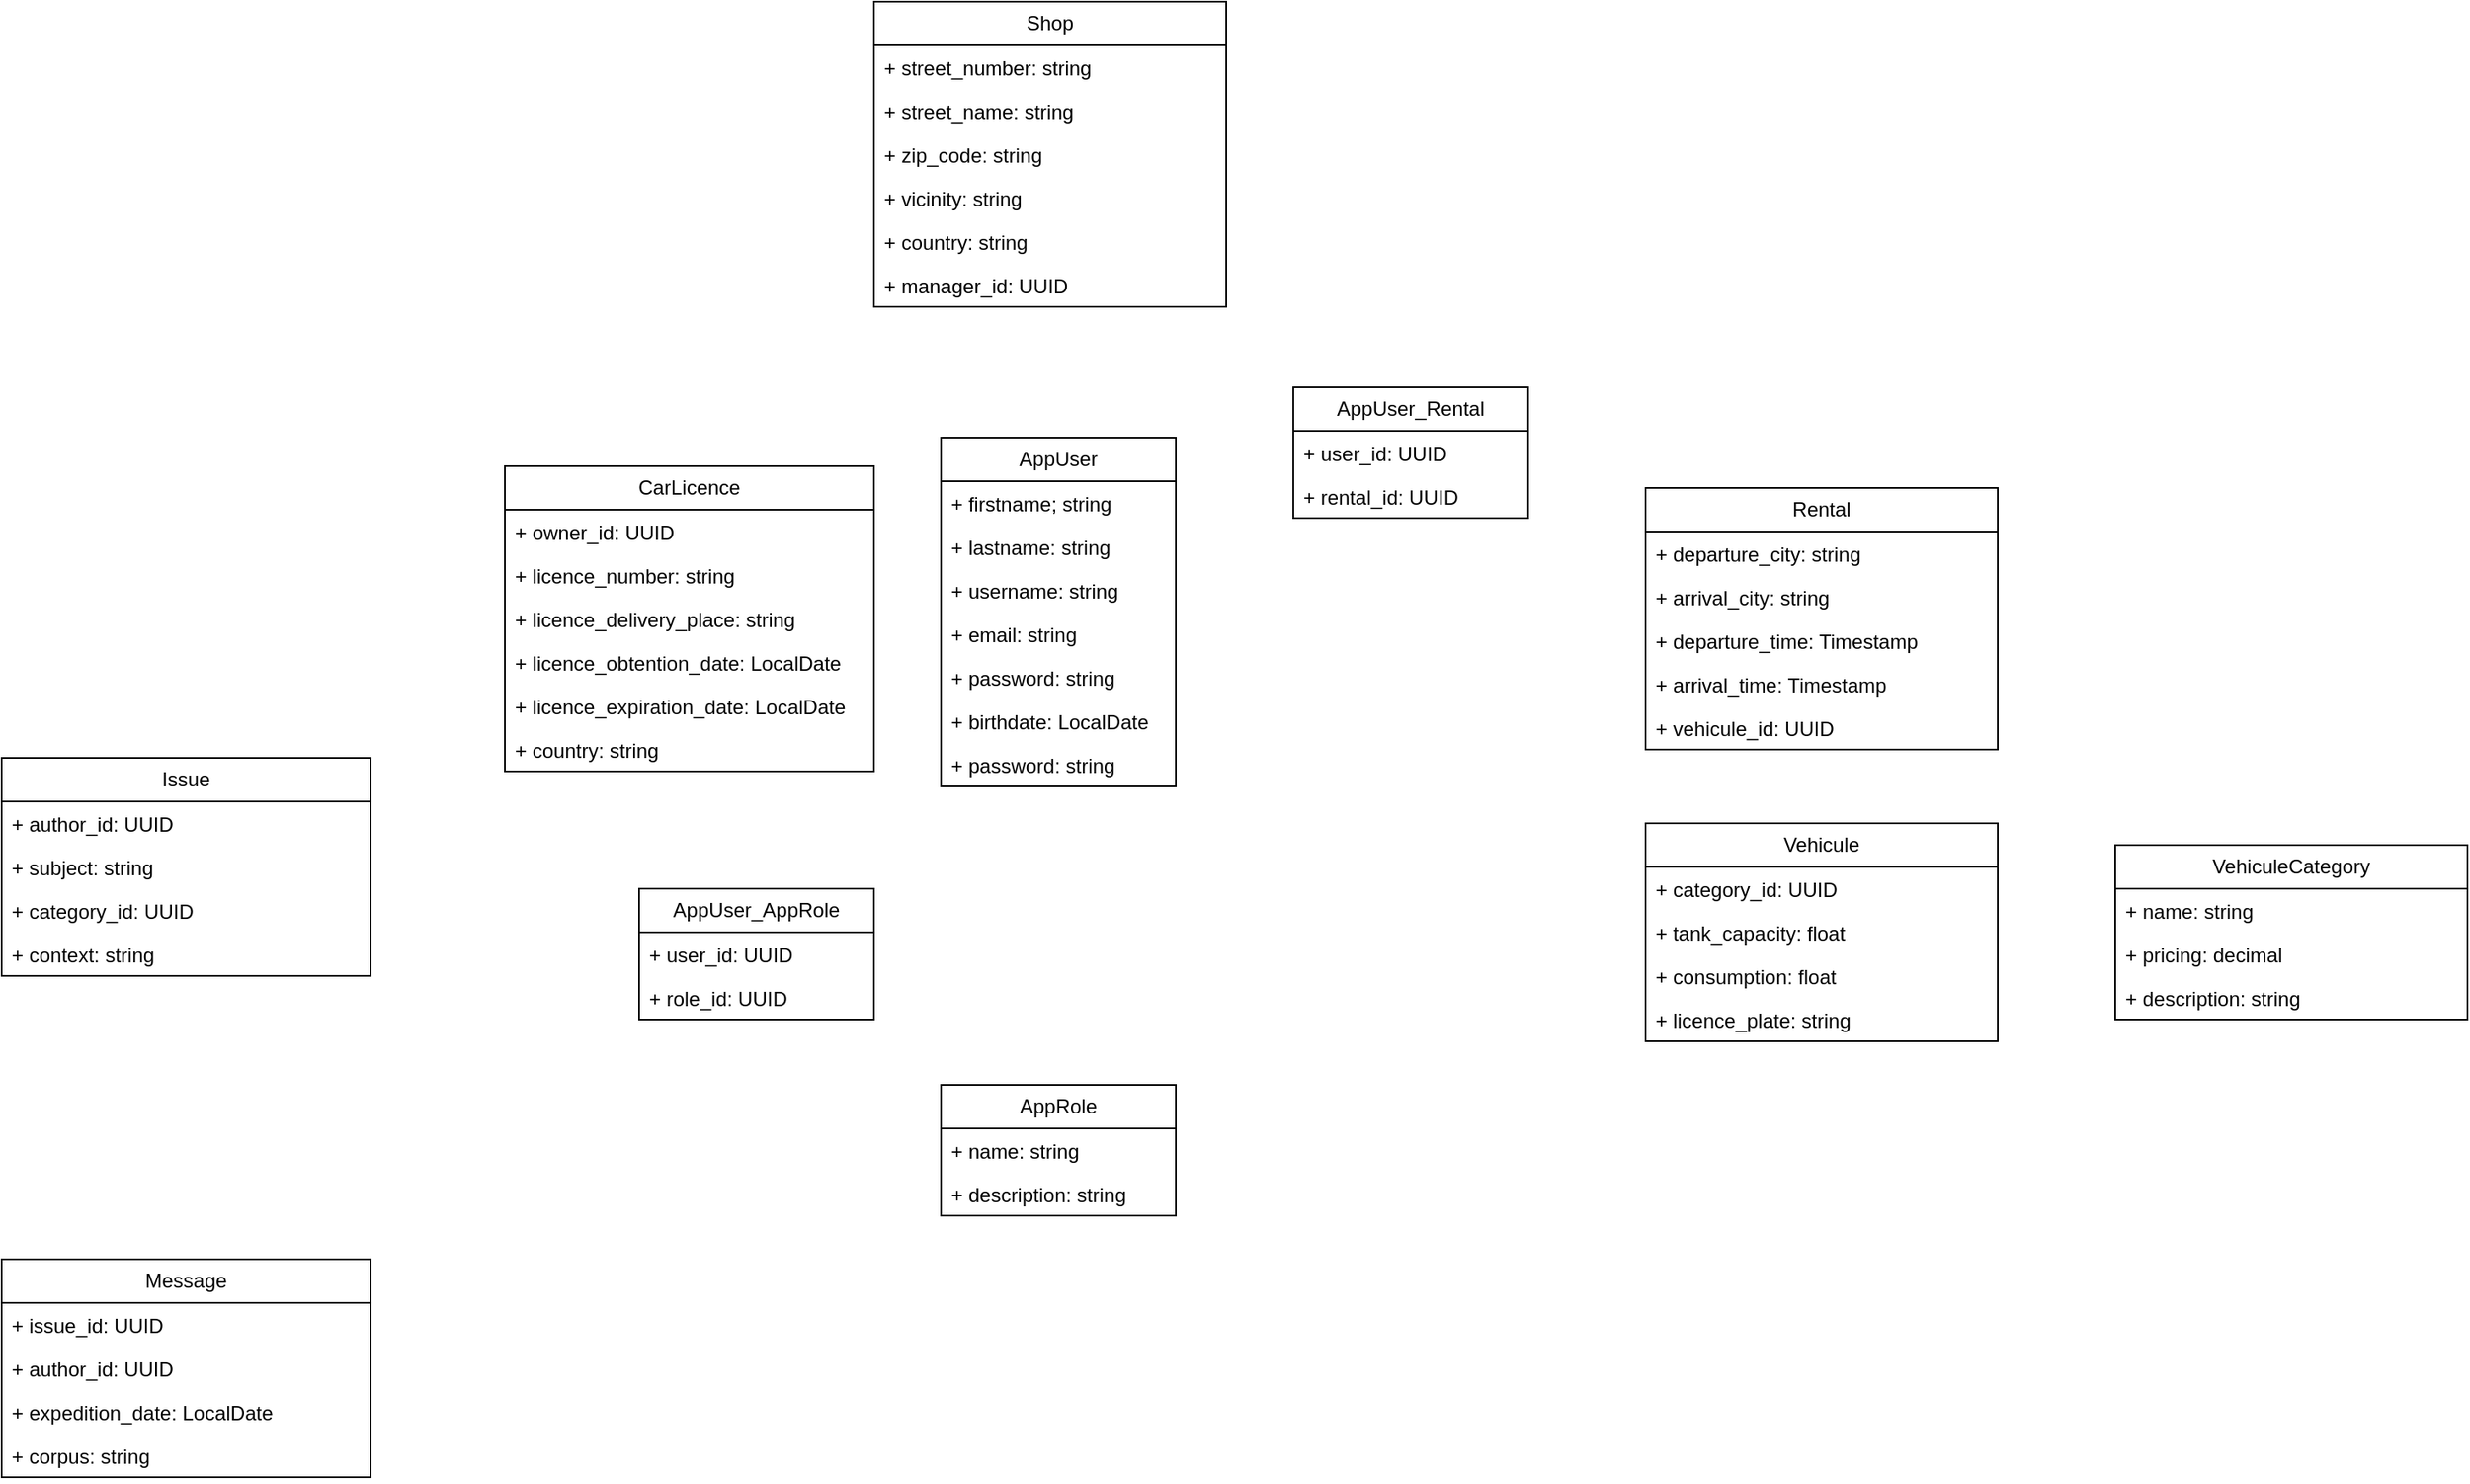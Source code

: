 <mxfile version="28.1.0">
  <diagram name="Page-1" id="xCZCbc9Ij4BI1EYgv2ij">
    <mxGraphModel dx="1689" dy="1644" grid="1" gridSize="10" guides="1" tooltips="1" connect="1" arrows="1" fold="1" page="1" pageScale="1" pageWidth="827" pageHeight="1169" math="0" shadow="0">
      <root>
        <mxCell id="0" />
        <mxCell id="1" parent="0" />
        <mxCell id="yKJz27NLmxcdpYYv9yTd-1" value="AppUser" style="swimlane;fontStyle=0;childLayout=stackLayout;horizontal=1;startSize=26;fillColor=none;horizontalStack=0;resizeParent=1;resizeParentMax=0;resizeLast=0;collapsible=1;marginBottom=0;whiteSpace=wrap;html=1;" vertex="1" parent="1">
          <mxGeometry x="170" y="60" width="140" height="208" as="geometry" />
        </mxCell>
        <mxCell id="yKJz27NLmxcdpYYv9yTd-2" value="+ firstname; string" style="text;strokeColor=none;fillColor=none;align=left;verticalAlign=top;spacingLeft=4;spacingRight=4;overflow=hidden;rotatable=0;points=[[0,0.5],[1,0.5]];portConstraint=eastwest;whiteSpace=wrap;html=1;" vertex="1" parent="yKJz27NLmxcdpYYv9yTd-1">
          <mxGeometry y="26" width="140" height="26" as="geometry" />
        </mxCell>
        <mxCell id="yKJz27NLmxcdpYYv9yTd-3" value="+ lastname: string" style="text;strokeColor=none;fillColor=none;align=left;verticalAlign=top;spacingLeft=4;spacingRight=4;overflow=hidden;rotatable=0;points=[[0,0.5],[1,0.5]];portConstraint=eastwest;whiteSpace=wrap;html=1;" vertex="1" parent="yKJz27NLmxcdpYYv9yTd-1">
          <mxGeometry y="52" width="140" height="26" as="geometry" />
        </mxCell>
        <mxCell id="yKJz27NLmxcdpYYv9yTd-4" value="+ username: string" style="text;strokeColor=none;fillColor=none;align=left;verticalAlign=top;spacingLeft=4;spacingRight=4;overflow=hidden;rotatable=0;points=[[0,0.5],[1,0.5]];portConstraint=eastwest;whiteSpace=wrap;html=1;" vertex="1" parent="yKJz27NLmxcdpYYv9yTd-1">
          <mxGeometry y="78" width="140" height="26" as="geometry" />
        </mxCell>
        <mxCell id="yKJz27NLmxcdpYYv9yTd-5" value="+ email: string" style="text;strokeColor=none;fillColor=none;align=left;verticalAlign=top;spacingLeft=4;spacingRight=4;overflow=hidden;rotatable=0;points=[[0,0.5],[1,0.5]];portConstraint=eastwest;whiteSpace=wrap;html=1;" vertex="1" parent="yKJz27NLmxcdpYYv9yTd-1">
          <mxGeometry y="104" width="140" height="26" as="geometry" />
        </mxCell>
        <mxCell id="yKJz27NLmxcdpYYv9yTd-7" value="+ password: string" style="text;strokeColor=none;fillColor=none;align=left;verticalAlign=top;spacingLeft=4;spacingRight=4;overflow=hidden;rotatable=0;points=[[0,0.5],[1,0.5]];portConstraint=eastwest;whiteSpace=wrap;html=1;" vertex="1" parent="yKJz27NLmxcdpYYv9yTd-1">
          <mxGeometry y="130" width="140" height="26" as="geometry" />
        </mxCell>
        <mxCell id="yKJz27NLmxcdpYYv9yTd-6" value="+ birthdate: LocalDate" style="text;strokeColor=none;fillColor=none;align=left;verticalAlign=top;spacingLeft=4;spacingRight=4;overflow=hidden;rotatable=0;points=[[0,0.5],[1,0.5]];portConstraint=eastwest;whiteSpace=wrap;html=1;" vertex="1" parent="yKJz27NLmxcdpYYv9yTd-1">
          <mxGeometry y="156" width="140" height="26" as="geometry" />
        </mxCell>
        <mxCell id="yKJz27NLmxcdpYYv9yTd-8" value="+ password: string" style="text;strokeColor=none;fillColor=none;align=left;verticalAlign=top;spacingLeft=4;spacingRight=4;overflow=hidden;rotatable=0;points=[[0,0.5],[1,0.5]];portConstraint=eastwest;whiteSpace=wrap;html=1;" vertex="1" parent="yKJz27NLmxcdpYYv9yTd-1">
          <mxGeometry y="182" width="140" height="26" as="geometry" />
        </mxCell>
        <mxCell id="yKJz27NLmxcdpYYv9yTd-9" value="Rental" style="swimlane;fontStyle=0;childLayout=stackLayout;horizontal=1;startSize=26;fillColor=none;horizontalStack=0;resizeParent=1;resizeParentMax=0;resizeLast=0;collapsible=1;marginBottom=0;whiteSpace=wrap;html=1;" vertex="1" parent="1">
          <mxGeometry x="590" y="90" width="210" height="156" as="geometry" />
        </mxCell>
        <mxCell id="yKJz27NLmxcdpYYv9yTd-10" value="+ departure_city: string" style="text;strokeColor=none;fillColor=none;align=left;verticalAlign=top;spacingLeft=4;spacingRight=4;overflow=hidden;rotatable=0;points=[[0,0.5],[1,0.5]];portConstraint=eastwest;whiteSpace=wrap;html=1;" vertex="1" parent="yKJz27NLmxcdpYYv9yTd-9">
          <mxGeometry y="26" width="210" height="26" as="geometry" />
        </mxCell>
        <mxCell id="yKJz27NLmxcdpYYv9yTd-11" value="+ arrival_city: string" style="text;strokeColor=none;fillColor=none;align=left;verticalAlign=top;spacingLeft=4;spacingRight=4;overflow=hidden;rotatable=0;points=[[0,0.5],[1,0.5]];portConstraint=eastwest;whiteSpace=wrap;html=1;" vertex="1" parent="yKJz27NLmxcdpYYv9yTd-9">
          <mxGeometry y="52" width="210" height="26" as="geometry" />
        </mxCell>
        <mxCell id="yKJz27NLmxcdpYYv9yTd-13" value="+ departure_time: Timestamp" style="text;strokeColor=none;fillColor=none;align=left;verticalAlign=top;spacingLeft=4;spacingRight=4;overflow=hidden;rotatable=0;points=[[0,0.5],[1,0.5]];portConstraint=eastwest;whiteSpace=wrap;html=1;" vertex="1" parent="yKJz27NLmxcdpYYv9yTd-9">
          <mxGeometry y="78" width="210" height="26" as="geometry" />
        </mxCell>
        <mxCell id="yKJz27NLmxcdpYYv9yTd-12" value="+ arrival_time: Timestamp" style="text;strokeColor=none;fillColor=none;align=left;verticalAlign=top;spacingLeft=4;spacingRight=4;overflow=hidden;rotatable=0;points=[[0,0.5],[1,0.5]];portConstraint=eastwest;whiteSpace=wrap;html=1;" vertex="1" parent="yKJz27NLmxcdpYYv9yTd-9">
          <mxGeometry y="104" width="210" height="26" as="geometry" />
        </mxCell>
        <mxCell id="yKJz27NLmxcdpYYv9yTd-14" value="+ vehicule_id: UUID" style="text;strokeColor=none;fillColor=none;align=left;verticalAlign=top;spacingLeft=4;spacingRight=4;overflow=hidden;rotatable=0;points=[[0,0.5],[1,0.5]];portConstraint=eastwest;whiteSpace=wrap;html=1;" vertex="1" parent="yKJz27NLmxcdpYYv9yTd-9">
          <mxGeometry y="130" width="210" height="26" as="geometry" />
        </mxCell>
        <mxCell id="yKJz27NLmxcdpYYv9yTd-15" value="CarLicence" style="swimlane;fontStyle=0;childLayout=stackLayout;horizontal=1;startSize=26;fillColor=none;horizontalStack=0;resizeParent=1;resizeParentMax=0;resizeLast=0;collapsible=1;marginBottom=0;whiteSpace=wrap;html=1;" vertex="1" parent="1">
          <mxGeometry x="-90" y="77" width="220" height="182" as="geometry" />
        </mxCell>
        <mxCell id="yKJz27NLmxcdpYYv9yTd-16" value="+ owner_id: UUID" style="text;strokeColor=none;fillColor=none;align=left;verticalAlign=top;spacingLeft=4;spacingRight=4;overflow=hidden;rotatable=0;points=[[0,0.5],[1,0.5]];portConstraint=eastwest;whiteSpace=wrap;html=1;" vertex="1" parent="yKJz27NLmxcdpYYv9yTd-15">
          <mxGeometry y="26" width="220" height="26" as="geometry" />
        </mxCell>
        <mxCell id="yKJz27NLmxcdpYYv9yTd-20" value="+ licence_number: string" style="text;strokeColor=none;fillColor=none;align=left;verticalAlign=top;spacingLeft=4;spacingRight=4;overflow=hidden;rotatable=0;points=[[0,0.5],[1,0.5]];portConstraint=eastwest;whiteSpace=wrap;html=1;" vertex="1" parent="yKJz27NLmxcdpYYv9yTd-15">
          <mxGeometry y="52" width="220" height="26" as="geometry" />
        </mxCell>
        <mxCell id="yKJz27NLmxcdpYYv9yTd-17" value="+ licence_delivery_place: string" style="text;strokeColor=none;fillColor=none;align=left;verticalAlign=top;spacingLeft=4;spacingRight=4;overflow=hidden;rotatable=0;points=[[0,0.5],[1,0.5]];portConstraint=eastwest;whiteSpace=wrap;html=1;" vertex="1" parent="yKJz27NLmxcdpYYv9yTd-15">
          <mxGeometry y="78" width="220" height="26" as="geometry" />
        </mxCell>
        <mxCell id="yKJz27NLmxcdpYYv9yTd-18" value="+ licence_obtention_date: LocalDate" style="text;strokeColor=none;fillColor=none;align=left;verticalAlign=top;spacingLeft=4;spacingRight=4;overflow=hidden;rotatable=0;points=[[0,0.5],[1,0.5]];portConstraint=eastwest;whiteSpace=wrap;html=1;" vertex="1" parent="yKJz27NLmxcdpYYv9yTd-15">
          <mxGeometry y="104" width="220" height="26" as="geometry" />
        </mxCell>
        <mxCell id="yKJz27NLmxcdpYYv9yTd-19" value="+ licence_expiration_date: LocalDate" style="text;strokeColor=none;fillColor=none;align=left;verticalAlign=top;spacingLeft=4;spacingRight=4;overflow=hidden;rotatable=0;points=[[0,0.5],[1,0.5]];portConstraint=eastwest;whiteSpace=wrap;html=1;" vertex="1" parent="yKJz27NLmxcdpYYv9yTd-15">
          <mxGeometry y="130" width="220" height="26" as="geometry" />
        </mxCell>
        <mxCell id="yKJz27NLmxcdpYYv9yTd-49" value="+ country: string" style="text;strokeColor=none;fillColor=none;align=left;verticalAlign=top;spacingLeft=4;spacingRight=4;overflow=hidden;rotatable=0;points=[[0,0.5],[1,0.5]];portConstraint=eastwest;whiteSpace=wrap;html=1;" vertex="1" parent="yKJz27NLmxcdpYYv9yTd-15">
          <mxGeometry y="156" width="220" height="26" as="geometry" />
        </mxCell>
        <mxCell id="yKJz27NLmxcdpYYv9yTd-21" value="Vehicule" style="swimlane;fontStyle=0;childLayout=stackLayout;horizontal=1;startSize=26;fillColor=none;horizontalStack=0;resizeParent=1;resizeParentMax=0;resizeLast=0;collapsible=1;marginBottom=0;whiteSpace=wrap;html=1;" vertex="1" parent="1">
          <mxGeometry x="590" y="290" width="210" height="130" as="geometry" />
        </mxCell>
        <mxCell id="yKJz27NLmxcdpYYv9yTd-22" value="+ category_id: UUID" style="text;strokeColor=none;fillColor=none;align=left;verticalAlign=top;spacingLeft=4;spacingRight=4;overflow=hidden;rotatable=0;points=[[0,0.5],[1,0.5]];portConstraint=eastwest;whiteSpace=wrap;html=1;" vertex="1" parent="yKJz27NLmxcdpYYv9yTd-21">
          <mxGeometry y="26" width="210" height="26" as="geometry" />
        </mxCell>
        <mxCell id="yKJz27NLmxcdpYYv9yTd-23" value="+ tank_capacity: float" style="text;strokeColor=none;fillColor=none;align=left;verticalAlign=top;spacingLeft=4;spacingRight=4;overflow=hidden;rotatable=0;points=[[0,0.5],[1,0.5]];portConstraint=eastwest;whiteSpace=wrap;html=1;" vertex="1" parent="yKJz27NLmxcdpYYv9yTd-21">
          <mxGeometry y="52" width="210" height="26" as="geometry" />
        </mxCell>
        <mxCell id="yKJz27NLmxcdpYYv9yTd-24" value="+ consumption: float" style="text;strokeColor=none;fillColor=none;align=left;verticalAlign=top;spacingLeft=4;spacingRight=4;overflow=hidden;rotatable=0;points=[[0,0.5],[1,0.5]];portConstraint=eastwest;whiteSpace=wrap;html=1;" vertex="1" parent="yKJz27NLmxcdpYYv9yTd-21">
          <mxGeometry y="78" width="210" height="26" as="geometry" />
        </mxCell>
        <mxCell id="yKJz27NLmxcdpYYv9yTd-25" value="+ licence_plate: string" style="text;strokeColor=none;fillColor=none;align=left;verticalAlign=top;spacingLeft=4;spacingRight=4;overflow=hidden;rotatable=0;points=[[0,0.5],[1,0.5]];portConstraint=eastwest;whiteSpace=wrap;html=1;" vertex="1" parent="yKJz27NLmxcdpYYv9yTd-21">
          <mxGeometry y="104" width="210" height="26" as="geometry" />
        </mxCell>
        <mxCell id="yKJz27NLmxcdpYYv9yTd-27" value="VehiculeCategory" style="swimlane;fontStyle=0;childLayout=stackLayout;horizontal=1;startSize=26;fillColor=none;horizontalStack=0;resizeParent=1;resizeParentMax=0;resizeLast=0;collapsible=1;marginBottom=0;whiteSpace=wrap;html=1;" vertex="1" parent="1">
          <mxGeometry x="870" y="303" width="210" height="104" as="geometry" />
        </mxCell>
        <mxCell id="yKJz27NLmxcdpYYv9yTd-28" value="+ name: string" style="text;strokeColor=none;fillColor=none;align=left;verticalAlign=top;spacingLeft=4;spacingRight=4;overflow=hidden;rotatable=0;points=[[0,0.5],[1,0.5]];portConstraint=eastwest;whiteSpace=wrap;html=1;" vertex="1" parent="yKJz27NLmxcdpYYv9yTd-27">
          <mxGeometry y="26" width="210" height="26" as="geometry" />
        </mxCell>
        <mxCell id="yKJz27NLmxcdpYYv9yTd-29" value="+ pricing: decimal" style="text;strokeColor=none;fillColor=none;align=left;verticalAlign=top;spacingLeft=4;spacingRight=4;overflow=hidden;rotatable=0;points=[[0,0.5],[1,0.5]];portConstraint=eastwest;whiteSpace=wrap;html=1;" vertex="1" parent="yKJz27NLmxcdpYYv9yTd-27">
          <mxGeometry y="52" width="210" height="26" as="geometry" />
        </mxCell>
        <mxCell id="yKJz27NLmxcdpYYv9yTd-30" value="+ description: string" style="text;strokeColor=none;fillColor=none;align=left;verticalAlign=top;spacingLeft=4;spacingRight=4;overflow=hidden;rotatable=0;points=[[0,0.5],[1,0.5]];portConstraint=eastwest;whiteSpace=wrap;html=1;" vertex="1" parent="yKJz27NLmxcdpYYv9yTd-27">
          <mxGeometry y="78" width="210" height="26" as="geometry" />
        </mxCell>
        <mxCell id="yKJz27NLmxcdpYYv9yTd-33" value="Shop" style="swimlane;fontStyle=0;childLayout=stackLayout;horizontal=1;startSize=26;fillColor=none;horizontalStack=0;resizeParent=1;resizeParentMax=0;resizeLast=0;collapsible=1;marginBottom=0;whiteSpace=wrap;html=1;" vertex="1" parent="1">
          <mxGeometry x="130" y="-200" width="210" height="182" as="geometry" />
        </mxCell>
        <mxCell id="yKJz27NLmxcdpYYv9yTd-34" value="+ street_number: string" style="text;strokeColor=none;fillColor=none;align=left;verticalAlign=top;spacingLeft=4;spacingRight=4;overflow=hidden;rotatable=0;points=[[0,0.5],[1,0.5]];portConstraint=eastwest;whiteSpace=wrap;html=1;" vertex="1" parent="yKJz27NLmxcdpYYv9yTd-33">
          <mxGeometry y="26" width="210" height="26" as="geometry" />
        </mxCell>
        <mxCell id="yKJz27NLmxcdpYYv9yTd-35" value="+ street_name: string" style="text;strokeColor=none;fillColor=none;align=left;verticalAlign=top;spacingLeft=4;spacingRight=4;overflow=hidden;rotatable=0;points=[[0,0.5],[1,0.5]];portConstraint=eastwest;whiteSpace=wrap;html=1;" vertex="1" parent="yKJz27NLmxcdpYYv9yTd-33">
          <mxGeometry y="52" width="210" height="26" as="geometry" />
        </mxCell>
        <mxCell id="yKJz27NLmxcdpYYv9yTd-36" value="+ zip_code: string" style="text;strokeColor=none;fillColor=none;align=left;verticalAlign=top;spacingLeft=4;spacingRight=4;overflow=hidden;rotatable=0;points=[[0,0.5],[1,0.5]];portConstraint=eastwest;whiteSpace=wrap;html=1;" vertex="1" parent="yKJz27NLmxcdpYYv9yTd-33">
          <mxGeometry y="78" width="210" height="26" as="geometry" />
        </mxCell>
        <mxCell id="yKJz27NLmxcdpYYv9yTd-37" value="+ vicinity: string" style="text;strokeColor=none;fillColor=none;align=left;verticalAlign=top;spacingLeft=4;spacingRight=4;overflow=hidden;rotatable=0;points=[[0,0.5],[1,0.5]];portConstraint=eastwest;whiteSpace=wrap;html=1;" vertex="1" parent="yKJz27NLmxcdpYYv9yTd-33">
          <mxGeometry y="104" width="210" height="26" as="geometry" />
        </mxCell>
        <mxCell id="yKJz27NLmxcdpYYv9yTd-38" value="+ country: string" style="text;strokeColor=none;fillColor=none;align=left;verticalAlign=top;spacingLeft=4;spacingRight=4;overflow=hidden;rotatable=0;points=[[0,0.5],[1,0.5]];portConstraint=eastwest;whiteSpace=wrap;html=1;" vertex="1" parent="yKJz27NLmxcdpYYv9yTd-33">
          <mxGeometry y="130" width="210" height="26" as="geometry" />
        </mxCell>
        <mxCell id="yKJz27NLmxcdpYYv9yTd-39" value="+ manager_id: UUID" style="text;strokeColor=none;fillColor=none;align=left;verticalAlign=top;spacingLeft=4;spacingRight=4;overflow=hidden;rotatable=0;points=[[0,0.5],[1,0.5]];portConstraint=eastwest;whiteSpace=wrap;html=1;" vertex="1" parent="yKJz27NLmxcdpYYv9yTd-33">
          <mxGeometry y="156" width="210" height="26" as="geometry" />
        </mxCell>
        <mxCell id="yKJz27NLmxcdpYYv9yTd-41" value="AppRole" style="swimlane;fontStyle=0;childLayout=stackLayout;horizontal=1;startSize=26;fillColor=none;horizontalStack=0;resizeParent=1;resizeParentMax=0;resizeLast=0;collapsible=1;marginBottom=0;whiteSpace=wrap;html=1;" vertex="1" parent="1">
          <mxGeometry x="170" y="446" width="140" height="78" as="geometry" />
        </mxCell>
        <mxCell id="yKJz27NLmxcdpYYv9yTd-42" value="+ name: string" style="text;strokeColor=none;fillColor=none;align=left;verticalAlign=top;spacingLeft=4;spacingRight=4;overflow=hidden;rotatable=0;points=[[0,0.5],[1,0.5]];portConstraint=eastwest;whiteSpace=wrap;html=1;" vertex="1" parent="yKJz27NLmxcdpYYv9yTd-41">
          <mxGeometry y="26" width="140" height="26" as="geometry" />
        </mxCell>
        <mxCell id="yKJz27NLmxcdpYYv9yTd-43" value="+ description: string" style="text;strokeColor=none;fillColor=none;align=left;verticalAlign=top;spacingLeft=4;spacingRight=4;overflow=hidden;rotatable=0;points=[[0,0.5],[1,0.5]];portConstraint=eastwest;whiteSpace=wrap;html=1;" vertex="1" parent="yKJz27NLmxcdpYYv9yTd-41">
          <mxGeometry y="52" width="140" height="26" as="geometry" />
        </mxCell>
        <mxCell id="yKJz27NLmxcdpYYv9yTd-45" value="AppUser_AppRole" style="swimlane;fontStyle=0;childLayout=stackLayout;horizontal=1;startSize=26;fillColor=none;horizontalStack=0;resizeParent=1;resizeParentMax=0;resizeLast=0;collapsible=1;marginBottom=0;whiteSpace=wrap;html=1;" vertex="1" parent="1">
          <mxGeometry x="-10" y="329" width="140" height="78" as="geometry" />
        </mxCell>
        <mxCell id="yKJz27NLmxcdpYYv9yTd-46" value="+ user_id: UUID" style="text;strokeColor=none;fillColor=none;align=left;verticalAlign=top;spacingLeft=4;spacingRight=4;overflow=hidden;rotatable=0;points=[[0,0.5],[1,0.5]];portConstraint=eastwest;whiteSpace=wrap;html=1;" vertex="1" parent="yKJz27NLmxcdpYYv9yTd-45">
          <mxGeometry y="26" width="140" height="26" as="geometry" />
        </mxCell>
        <mxCell id="yKJz27NLmxcdpYYv9yTd-47" value="+ role_id: UUID" style="text;strokeColor=none;fillColor=none;align=left;verticalAlign=top;spacingLeft=4;spacingRight=4;overflow=hidden;rotatable=0;points=[[0,0.5],[1,0.5]];portConstraint=eastwest;whiteSpace=wrap;html=1;" vertex="1" parent="yKJz27NLmxcdpYYv9yTd-45">
          <mxGeometry y="52" width="140" height="26" as="geometry" />
        </mxCell>
        <mxCell id="yKJz27NLmxcdpYYv9yTd-50" value="AppUser_Rental" style="swimlane;fontStyle=0;childLayout=stackLayout;horizontal=1;startSize=26;fillColor=none;horizontalStack=0;resizeParent=1;resizeParentMax=0;resizeLast=0;collapsible=1;marginBottom=0;whiteSpace=wrap;html=1;" vertex="1" parent="1">
          <mxGeometry x="380" y="30" width="140" height="78" as="geometry" />
        </mxCell>
        <mxCell id="yKJz27NLmxcdpYYv9yTd-56" value="+ user_id: UUID" style="text;strokeColor=none;fillColor=none;align=left;verticalAlign=top;spacingLeft=4;spacingRight=4;overflow=hidden;rotatable=0;points=[[0,0.5],[1,0.5]];portConstraint=eastwest;whiteSpace=wrap;html=1;" vertex="1" parent="yKJz27NLmxcdpYYv9yTd-50">
          <mxGeometry y="26" width="140" height="26" as="geometry" />
        </mxCell>
        <mxCell id="yKJz27NLmxcdpYYv9yTd-57" value="+ rental_id: UUID" style="text;strokeColor=none;fillColor=none;align=left;verticalAlign=top;spacingLeft=4;spacingRight=4;overflow=hidden;rotatable=0;points=[[0,0.5],[1,0.5]];portConstraint=eastwest;whiteSpace=wrap;html=1;" vertex="1" parent="yKJz27NLmxcdpYYv9yTd-50">
          <mxGeometry y="52" width="140" height="26" as="geometry" />
        </mxCell>
        <mxCell id="yKJz27NLmxcdpYYv9yTd-58" value="Issue" style="swimlane;fontStyle=0;childLayout=stackLayout;horizontal=1;startSize=26;fillColor=none;horizontalStack=0;resizeParent=1;resizeParentMax=0;resizeLast=0;collapsible=1;marginBottom=0;whiteSpace=wrap;html=1;" vertex="1" parent="1">
          <mxGeometry x="-390" y="251" width="220" height="130" as="geometry" />
        </mxCell>
        <mxCell id="yKJz27NLmxcdpYYv9yTd-59" value="+ author_id: UUID" style="text;strokeColor=none;fillColor=none;align=left;verticalAlign=top;spacingLeft=4;spacingRight=4;overflow=hidden;rotatable=0;points=[[0,0.5],[1,0.5]];portConstraint=eastwest;whiteSpace=wrap;html=1;" vertex="1" parent="yKJz27NLmxcdpYYv9yTd-58">
          <mxGeometry y="26" width="220" height="26" as="geometry" />
        </mxCell>
        <mxCell id="yKJz27NLmxcdpYYv9yTd-60" value="+ subject: string" style="text;strokeColor=none;fillColor=none;align=left;verticalAlign=top;spacingLeft=4;spacingRight=4;overflow=hidden;rotatable=0;points=[[0,0.5],[1,0.5]];portConstraint=eastwest;whiteSpace=wrap;html=1;" vertex="1" parent="yKJz27NLmxcdpYYv9yTd-58">
          <mxGeometry y="52" width="220" height="26" as="geometry" />
        </mxCell>
        <mxCell id="yKJz27NLmxcdpYYv9yTd-61" value="+ category_id: UUID" style="text;strokeColor=none;fillColor=none;align=left;verticalAlign=top;spacingLeft=4;spacingRight=4;overflow=hidden;rotatable=0;points=[[0,0.5],[1,0.5]];portConstraint=eastwest;whiteSpace=wrap;html=1;" vertex="1" parent="yKJz27NLmxcdpYYv9yTd-58">
          <mxGeometry y="78" width="220" height="26" as="geometry" />
        </mxCell>
        <mxCell id="yKJz27NLmxcdpYYv9yTd-63" value="+ context: string" style="text;strokeColor=none;fillColor=none;align=left;verticalAlign=top;spacingLeft=4;spacingRight=4;overflow=hidden;rotatable=0;points=[[0,0.5],[1,0.5]];portConstraint=eastwest;whiteSpace=wrap;html=1;" vertex="1" parent="yKJz27NLmxcdpYYv9yTd-58">
          <mxGeometry y="104" width="220" height="26" as="geometry" />
        </mxCell>
        <mxCell id="yKJz27NLmxcdpYYv9yTd-65" value="Message" style="swimlane;fontStyle=0;childLayout=stackLayout;horizontal=1;startSize=26;fillColor=none;horizontalStack=0;resizeParent=1;resizeParentMax=0;resizeLast=0;collapsible=1;marginBottom=0;whiteSpace=wrap;html=1;" vertex="1" parent="1">
          <mxGeometry x="-390" y="550" width="220" height="130" as="geometry" />
        </mxCell>
        <mxCell id="yKJz27NLmxcdpYYv9yTd-66" value="+ issue_id: UUID" style="text;strokeColor=none;fillColor=none;align=left;verticalAlign=top;spacingLeft=4;spacingRight=4;overflow=hidden;rotatable=0;points=[[0,0.5],[1,0.5]];portConstraint=eastwest;whiteSpace=wrap;html=1;" vertex="1" parent="yKJz27NLmxcdpYYv9yTd-65">
          <mxGeometry y="26" width="220" height="26" as="geometry" />
        </mxCell>
        <mxCell id="yKJz27NLmxcdpYYv9yTd-67" value="+ author_id: UUID" style="text;strokeColor=none;fillColor=none;align=left;verticalAlign=top;spacingLeft=4;spacingRight=4;overflow=hidden;rotatable=0;points=[[0,0.5],[1,0.5]];portConstraint=eastwest;whiteSpace=wrap;html=1;" vertex="1" parent="yKJz27NLmxcdpYYv9yTd-65">
          <mxGeometry y="52" width="220" height="26" as="geometry" />
        </mxCell>
        <mxCell id="yKJz27NLmxcdpYYv9yTd-68" value="+ expedition_date: LocalDate" style="text;strokeColor=none;fillColor=none;align=left;verticalAlign=top;spacingLeft=4;spacingRight=4;overflow=hidden;rotatable=0;points=[[0,0.5],[1,0.5]];portConstraint=eastwest;whiteSpace=wrap;html=1;" vertex="1" parent="yKJz27NLmxcdpYYv9yTd-65">
          <mxGeometry y="78" width="220" height="26" as="geometry" />
        </mxCell>
        <mxCell id="yKJz27NLmxcdpYYv9yTd-69" value="+ corpus: string" style="text;strokeColor=none;fillColor=none;align=left;verticalAlign=top;spacingLeft=4;spacingRight=4;overflow=hidden;rotatable=0;points=[[0,0.5],[1,0.5]];portConstraint=eastwest;whiteSpace=wrap;html=1;" vertex="1" parent="yKJz27NLmxcdpYYv9yTd-65">
          <mxGeometry y="104" width="220" height="26" as="geometry" />
        </mxCell>
      </root>
    </mxGraphModel>
  </diagram>
</mxfile>
